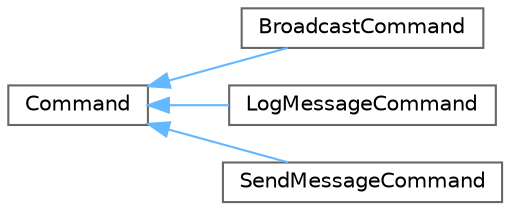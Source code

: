 digraph "Graphical Class Hierarchy"
{
 // LATEX_PDF_SIZE
  bgcolor="transparent";
  edge [fontname=Helvetica,fontsize=10,labelfontname=Helvetica,labelfontsize=10];
  node [fontname=Helvetica,fontsize=10,shape=box,height=0.2,width=0.4];
  rankdir="LR";
  Node0 [id="Node000000",label="Command",height=0.2,width=0.4,color="grey40", fillcolor="white", style="filled",URL="$classCommand.html",tooltip="Abstract base class implementing the Command pattern for deferred execution."];
  Node0 -> Node1 [id="edge11_Node000000_Node000001",dir="back",color="steelblue1",style="solid",tooltip=" "];
  Node1 [id="Node000001",label="BroadcastCommand",height=0.2,width=0.4,color="grey40", fillcolor="white", style="filled",URL="$classBroadcastCommand.html",tooltip="Concrete command that broadcasts a message to all chat rooms the user is a member of."];
  Node0 -> Node2 [id="edge12_Node000000_Node000002",dir="back",color="steelblue1",style="solid",tooltip=" "];
  Node2 [id="Node000002",label="LogMessageCommand",height=0.2,width=0.4,color="grey40", fillcolor="white", style="filled",URL="$classLogMessageCommand.html",tooltip="Concrete command that logs messages to chat room's persistent history."];
  Node0 -> Node3 [id="edge13_Node000000_Node000003",dir="back",color="steelblue1",style="solid",tooltip=" "];
  Node3 [id="Node000003",label="SendMessageCommand",height=0.2,width=0.4,color="grey40", fillcolor="white", style="filled",URL="$classSendMessageCommand.html",tooltip="Concrete command that sends messages to other users via the chat room mediator."];
}
